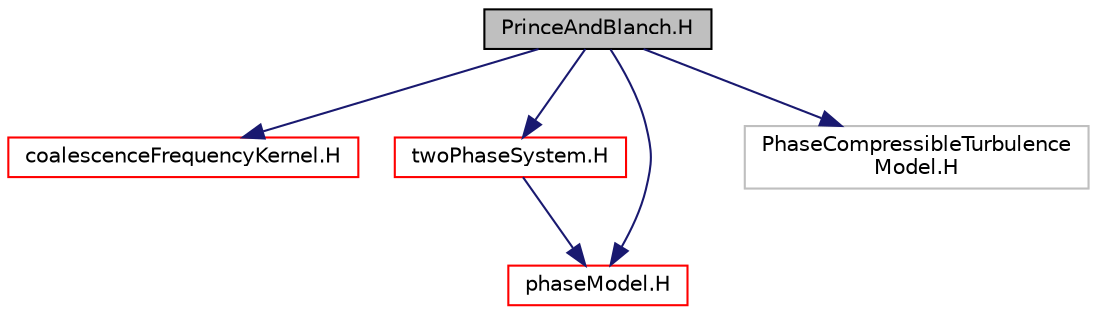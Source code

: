 digraph "PrinceAndBlanch.H"
{
  bgcolor="transparent";
  edge [fontname="Helvetica",fontsize="10",labelfontname="Helvetica",labelfontsize="10"];
  node [fontname="Helvetica",fontsize="10",shape=record];
  Node1 [label="PrinceAndBlanch.H",height=0.2,width=0.4,color="black", fillcolor="grey75", style="filled", fontcolor="black"];
  Node1 -> Node2 [color="midnightblue",fontsize="10",style="solid",fontname="Helvetica"];
  Node2 [label="coalescenceFrequencyKernel.H",height=0.2,width=0.4,color="red",URL="$a00283.html"];
  Node1 -> Node3 [color="midnightblue",fontsize="10",style="solid",fontname="Helvetica"];
  Node3 [label="twoPhaseSystem.H",height=0.2,width=0.4,color="red",URL="$a00675.html"];
  Node3 -> Node4 [color="midnightblue",fontsize="10",style="solid",fontname="Helvetica"];
  Node4 [label="phaseModel.H",height=0.2,width=0.4,color="red",URL="$a00595.html"];
  Node1 -> Node4 [color="midnightblue",fontsize="10",style="solid",fontname="Helvetica"];
  Node1 -> Node5 [color="midnightblue",fontsize="10",style="solid",fontname="Helvetica"];
  Node5 [label="PhaseCompressibleTurbulence\lModel.H",height=0.2,width=0.4,color="grey75"];
}
